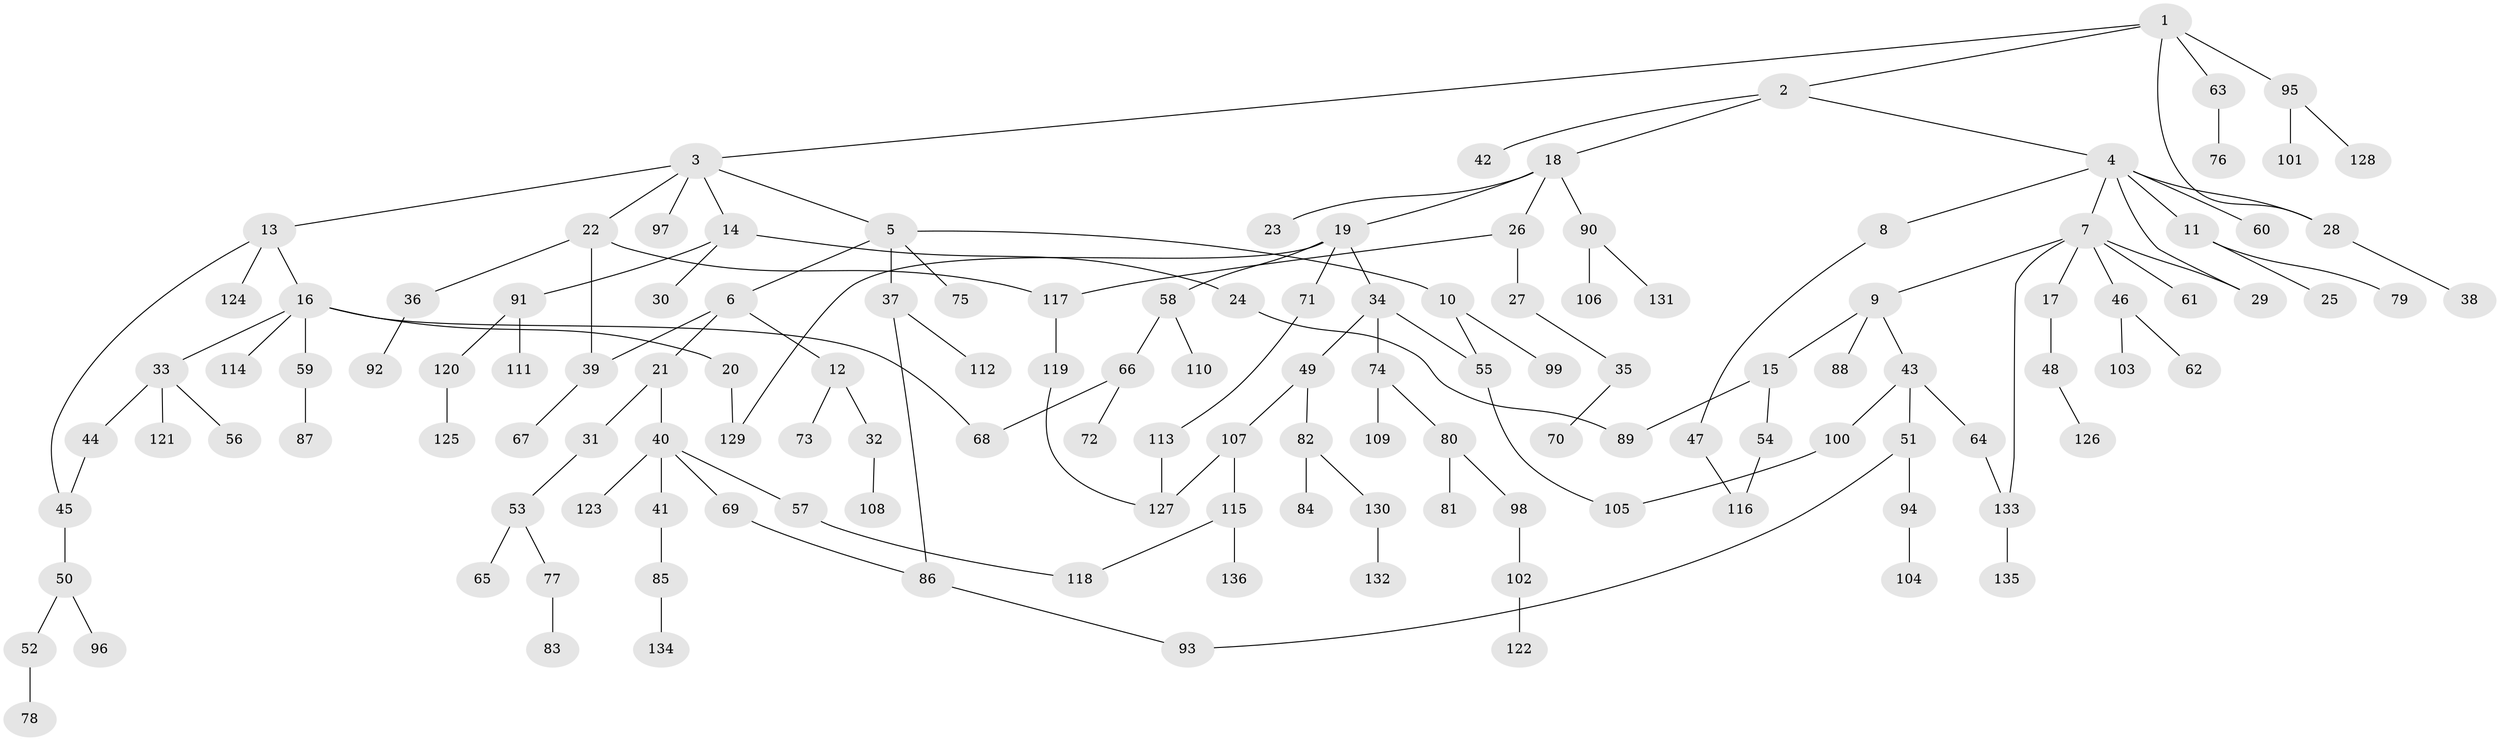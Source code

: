 // Generated by graph-tools (version 1.1) at 2025/25/03/09/25 03:25:28]
// undirected, 136 vertices, 152 edges
graph export_dot {
graph [start="1"]
  node [color=gray90,style=filled];
  1;
  2;
  3;
  4;
  5;
  6;
  7;
  8;
  9;
  10;
  11;
  12;
  13;
  14;
  15;
  16;
  17;
  18;
  19;
  20;
  21;
  22;
  23;
  24;
  25;
  26;
  27;
  28;
  29;
  30;
  31;
  32;
  33;
  34;
  35;
  36;
  37;
  38;
  39;
  40;
  41;
  42;
  43;
  44;
  45;
  46;
  47;
  48;
  49;
  50;
  51;
  52;
  53;
  54;
  55;
  56;
  57;
  58;
  59;
  60;
  61;
  62;
  63;
  64;
  65;
  66;
  67;
  68;
  69;
  70;
  71;
  72;
  73;
  74;
  75;
  76;
  77;
  78;
  79;
  80;
  81;
  82;
  83;
  84;
  85;
  86;
  87;
  88;
  89;
  90;
  91;
  92;
  93;
  94;
  95;
  96;
  97;
  98;
  99;
  100;
  101;
  102;
  103;
  104;
  105;
  106;
  107;
  108;
  109;
  110;
  111;
  112;
  113;
  114;
  115;
  116;
  117;
  118;
  119;
  120;
  121;
  122;
  123;
  124;
  125;
  126;
  127;
  128;
  129;
  130;
  131;
  132;
  133;
  134;
  135;
  136;
  1 -- 2;
  1 -- 3;
  1 -- 63;
  1 -- 95;
  1 -- 28;
  2 -- 4;
  2 -- 18;
  2 -- 42;
  3 -- 5;
  3 -- 13;
  3 -- 14;
  3 -- 22;
  3 -- 97;
  4 -- 7;
  4 -- 8;
  4 -- 11;
  4 -- 28;
  4 -- 29;
  4 -- 60;
  5 -- 6;
  5 -- 10;
  5 -- 37;
  5 -- 75;
  6 -- 12;
  6 -- 21;
  6 -- 39;
  7 -- 9;
  7 -- 17;
  7 -- 46;
  7 -- 61;
  7 -- 133;
  7 -- 29;
  8 -- 47;
  9 -- 15;
  9 -- 43;
  9 -- 88;
  10 -- 99;
  10 -- 55;
  11 -- 25;
  11 -- 79;
  12 -- 32;
  12 -- 73;
  13 -- 16;
  13 -- 124;
  13 -- 45;
  14 -- 24;
  14 -- 30;
  14 -- 91;
  15 -- 54;
  15 -- 89;
  16 -- 20;
  16 -- 33;
  16 -- 59;
  16 -- 68;
  16 -- 114;
  17 -- 48;
  18 -- 19;
  18 -- 23;
  18 -- 26;
  18 -- 90;
  19 -- 34;
  19 -- 58;
  19 -- 71;
  19 -- 129;
  20 -- 129;
  21 -- 31;
  21 -- 40;
  22 -- 36;
  22 -- 39;
  22 -- 117;
  24 -- 89;
  26 -- 27;
  26 -- 117;
  27 -- 35;
  28 -- 38;
  31 -- 53;
  32 -- 108;
  33 -- 44;
  33 -- 56;
  33 -- 121;
  34 -- 49;
  34 -- 55;
  34 -- 74;
  35 -- 70;
  36 -- 92;
  37 -- 86;
  37 -- 112;
  39 -- 67;
  40 -- 41;
  40 -- 57;
  40 -- 69;
  40 -- 123;
  41 -- 85;
  43 -- 51;
  43 -- 64;
  43 -- 100;
  44 -- 45;
  45 -- 50;
  46 -- 62;
  46 -- 103;
  47 -- 116;
  48 -- 126;
  49 -- 82;
  49 -- 107;
  50 -- 52;
  50 -- 96;
  51 -- 94;
  51 -- 93;
  52 -- 78;
  53 -- 65;
  53 -- 77;
  54 -- 116;
  55 -- 105;
  57 -- 118;
  58 -- 66;
  58 -- 110;
  59 -- 87;
  63 -- 76;
  64 -- 133;
  66 -- 72;
  66 -- 68;
  69 -- 86;
  71 -- 113;
  74 -- 80;
  74 -- 109;
  77 -- 83;
  80 -- 81;
  80 -- 98;
  82 -- 84;
  82 -- 130;
  85 -- 134;
  86 -- 93;
  90 -- 106;
  90 -- 131;
  91 -- 111;
  91 -- 120;
  94 -- 104;
  95 -- 101;
  95 -- 128;
  98 -- 102;
  100 -- 105;
  102 -- 122;
  107 -- 115;
  107 -- 127;
  113 -- 127;
  115 -- 118;
  115 -- 136;
  117 -- 119;
  119 -- 127;
  120 -- 125;
  130 -- 132;
  133 -- 135;
}
